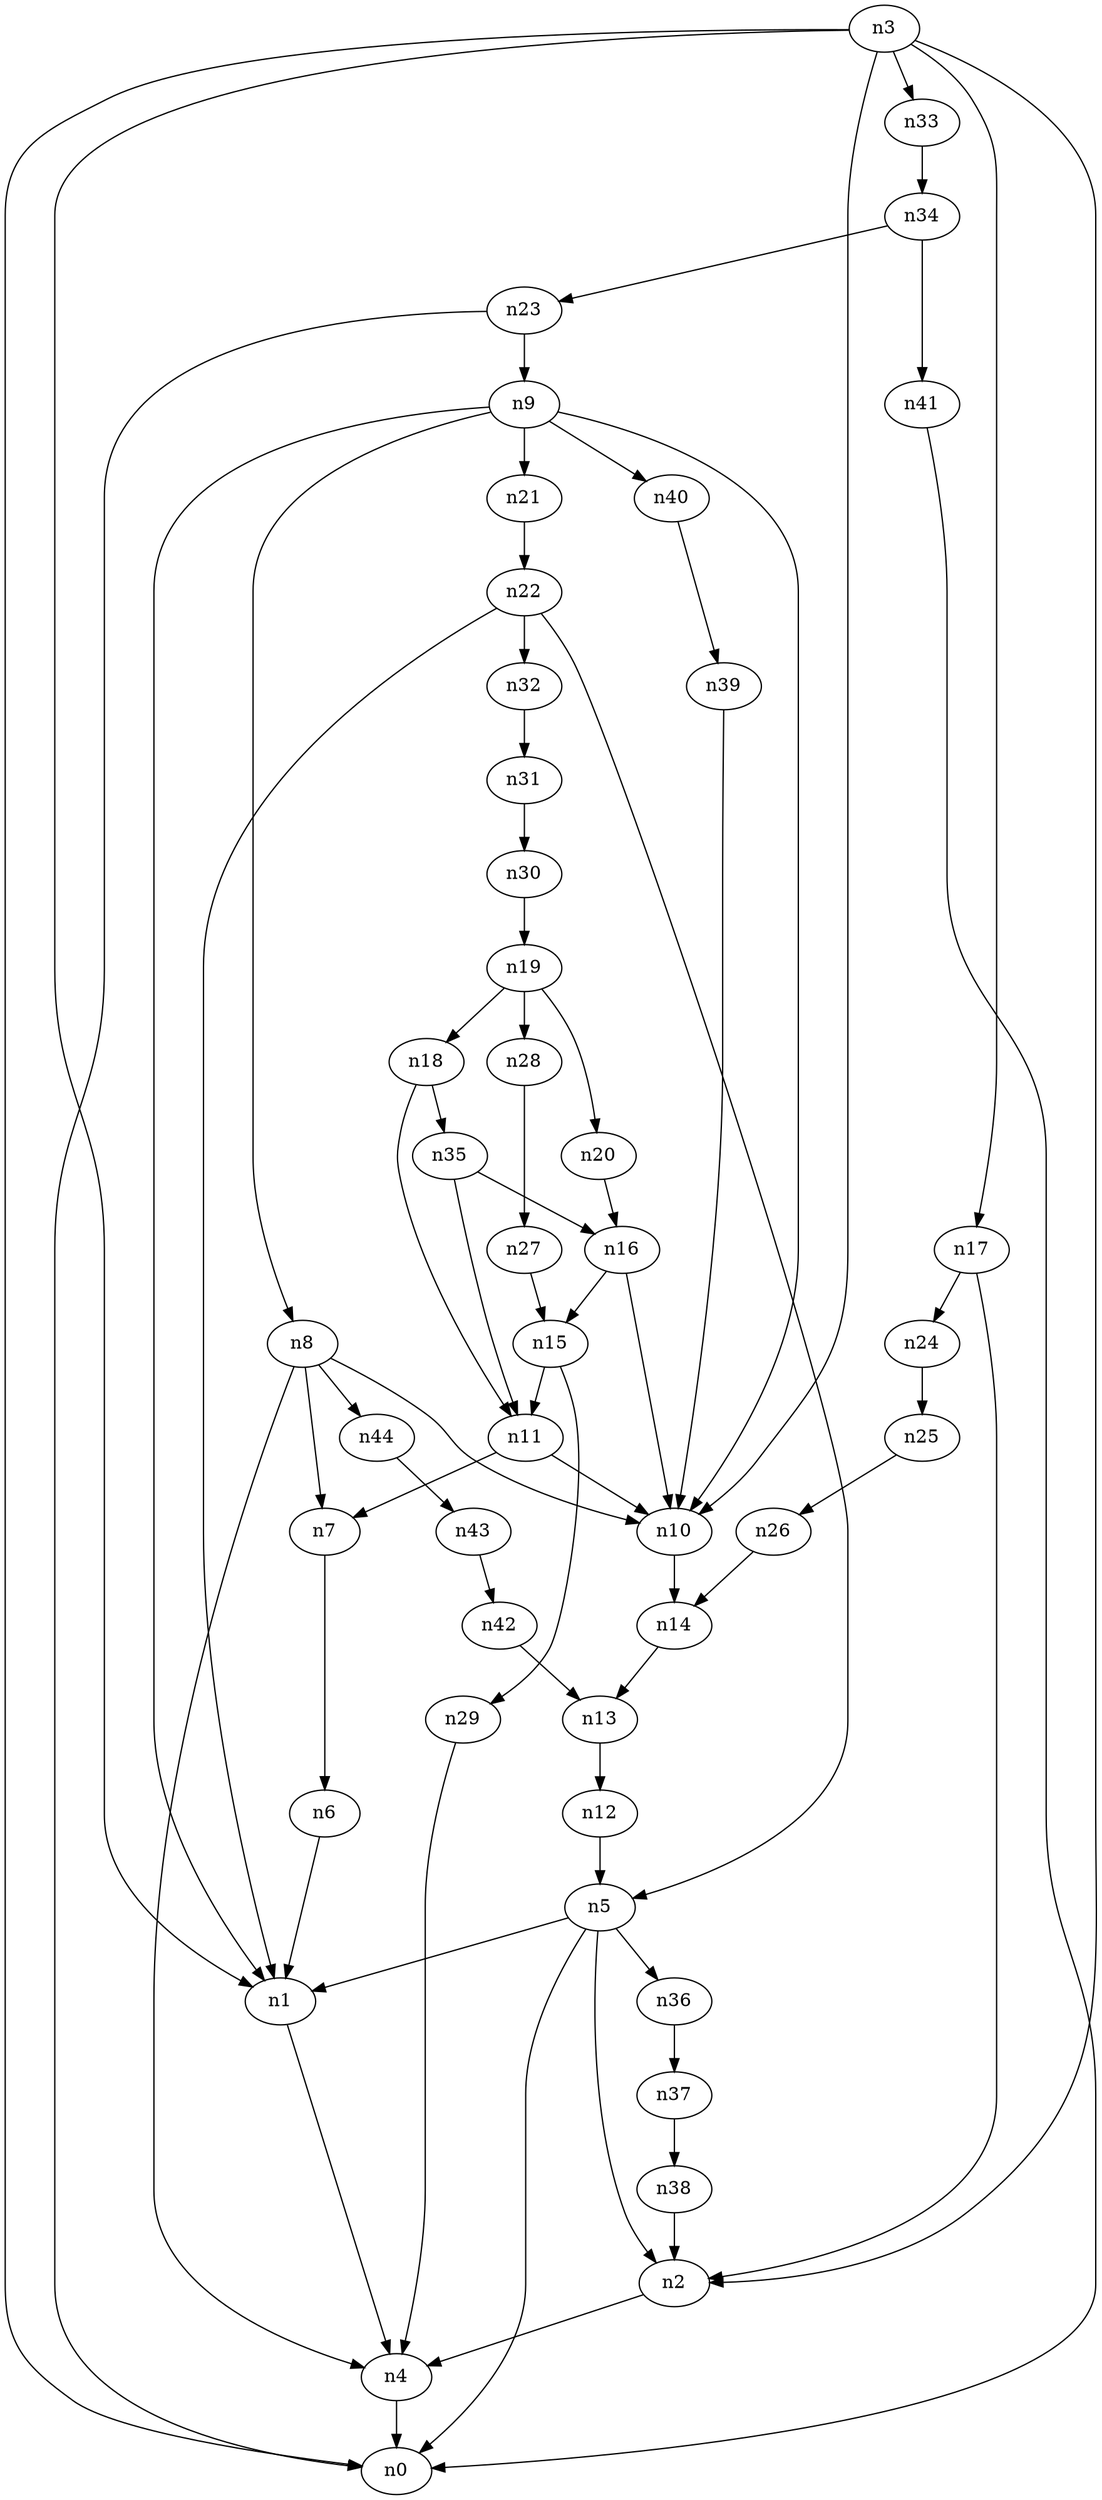digraph G {
	n1 -> n4	 [_graphml_id=e4];
	n2 -> n4	 [_graphml_id=e7];
	n3 -> n0	 [_graphml_id=e0];
	n3 -> n1	 [_graphml_id=e3];
	n3 -> n2	 [_graphml_id=e6];
	n3 -> n10	 [_graphml_id=e18];
	n3 -> n17	 [_graphml_id=e27];
	n3 -> n33	 [_graphml_id=e52];
	n4 -> n0	 [_graphml_id=e1];
	n5 -> n0	 [_graphml_id=e2];
	n5 -> n1	 [_graphml_id=e5];
	n5 -> n2	 [_graphml_id=e8];
	n5 -> n36	 [_graphml_id=e58];
	n6 -> n1	 [_graphml_id=e9];
	n7 -> n6	 [_graphml_id=e10];
	n8 -> n4	 [_graphml_id=e12];
	n8 -> n7	 [_graphml_id=e11];
	n8 -> n10	 [_graphml_id=e15];
	n8 -> n44	 [_graphml_id=e70];
	n9 -> n1	 [_graphml_id=e13];
	n9 -> n8	 [_graphml_id=e28];
	n9 -> n10	 [_graphml_id=e14];
	n9 -> n21	 [_graphml_id=e33];
	n9 -> n40	 [_graphml_id=e64];
	n10 -> n14	 [_graphml_id=e22];
	n11 -> n7	 [_graphml_id=e16];
	n11 -> n10	 [_graphml_id=e17];
	n12 -> n5	 [_graphml_id=e19];
	n13 -> n12	 [_graphml_id=e20];
	n14 -> n13	 [_graphml_id=e21];
	n15 -> n11	 [_graphml_id=e23];
	n15 -> n29	 [_graphml_id=e45];
	n16 -> n10	 [_graphml_id=e25];
	n16 -> n15	 [_graphml_id=e24];
	n17 -> n2	 [_graphml_id=e26];
	n17 -> n24	 [_graphml_id=e38];
	n18 -> n11	 [_graphml_id=e29];
	n18 -> n35	 [_graphml_id=e57];
	n19 -> n18	 [_graphml_id=e30];
	n19 -> n20	 [_graphml_id=e31];
	n19 -> n28	 [_graphml_id=e44];
	n20 -> n16	 [_graphml_id=e32];
	n21 -> n22	 [_graphml_id=e34];
	n22 -> n1	 [_graphml_id=e35];
	n22 -> n5	 [_graphml_id=e47];
	n22 -> n32	 [_graphml_id=e51];
	n23 -> n0	 [_graphml_id=e36];
	n23 -> n9	 [_graphml_id=e37];
	n24 -> n25	 [_graphml_id=e39];
	n25 -> n26	 [_graphml_id=e40];
	n26 -> n14	 [_graphml_id=e41];
	n27 -> n15	 [_graphml_id=e42];
	n28 -> n27	 [_graphml_id=e43];
	n29 -> n4	 [_graphml_id=e46];
	n30 -> n19	 [_graphml_id=e48];
	n31 -> n30	 [_graphml_id=e49];
	n32 -> n31	 [_graphml_id=e50];
	n33 -> n34	 [_graphml_id=e53];
	n34 -> n23	 [_graphml_id=e54];
	n34 -> n41	 [_graphml_id=e65];
	n35 -> n11	 [_graphml_id=e55];
	n35 -> n16	 [_graphml_id=e56];
	n36 -> n37	 [_graphml_id=e59];
	n37 -> n38	 [_graphml_id=e60];
	n38 -> n2	 [_graphml_id=e61];
	n39 -> n10	 [_graphml_id=e62];
	n40 -> n39	 [_graphml_id=e63];
	n41 -> n0	 [_graphml_id=e66];
	n42 -> n13	 [_graphml_id=e67];
	n43 -> n42	 [_graphml_id=e68];
	n44 -> n43	 [_graphml_id=e69];
}
